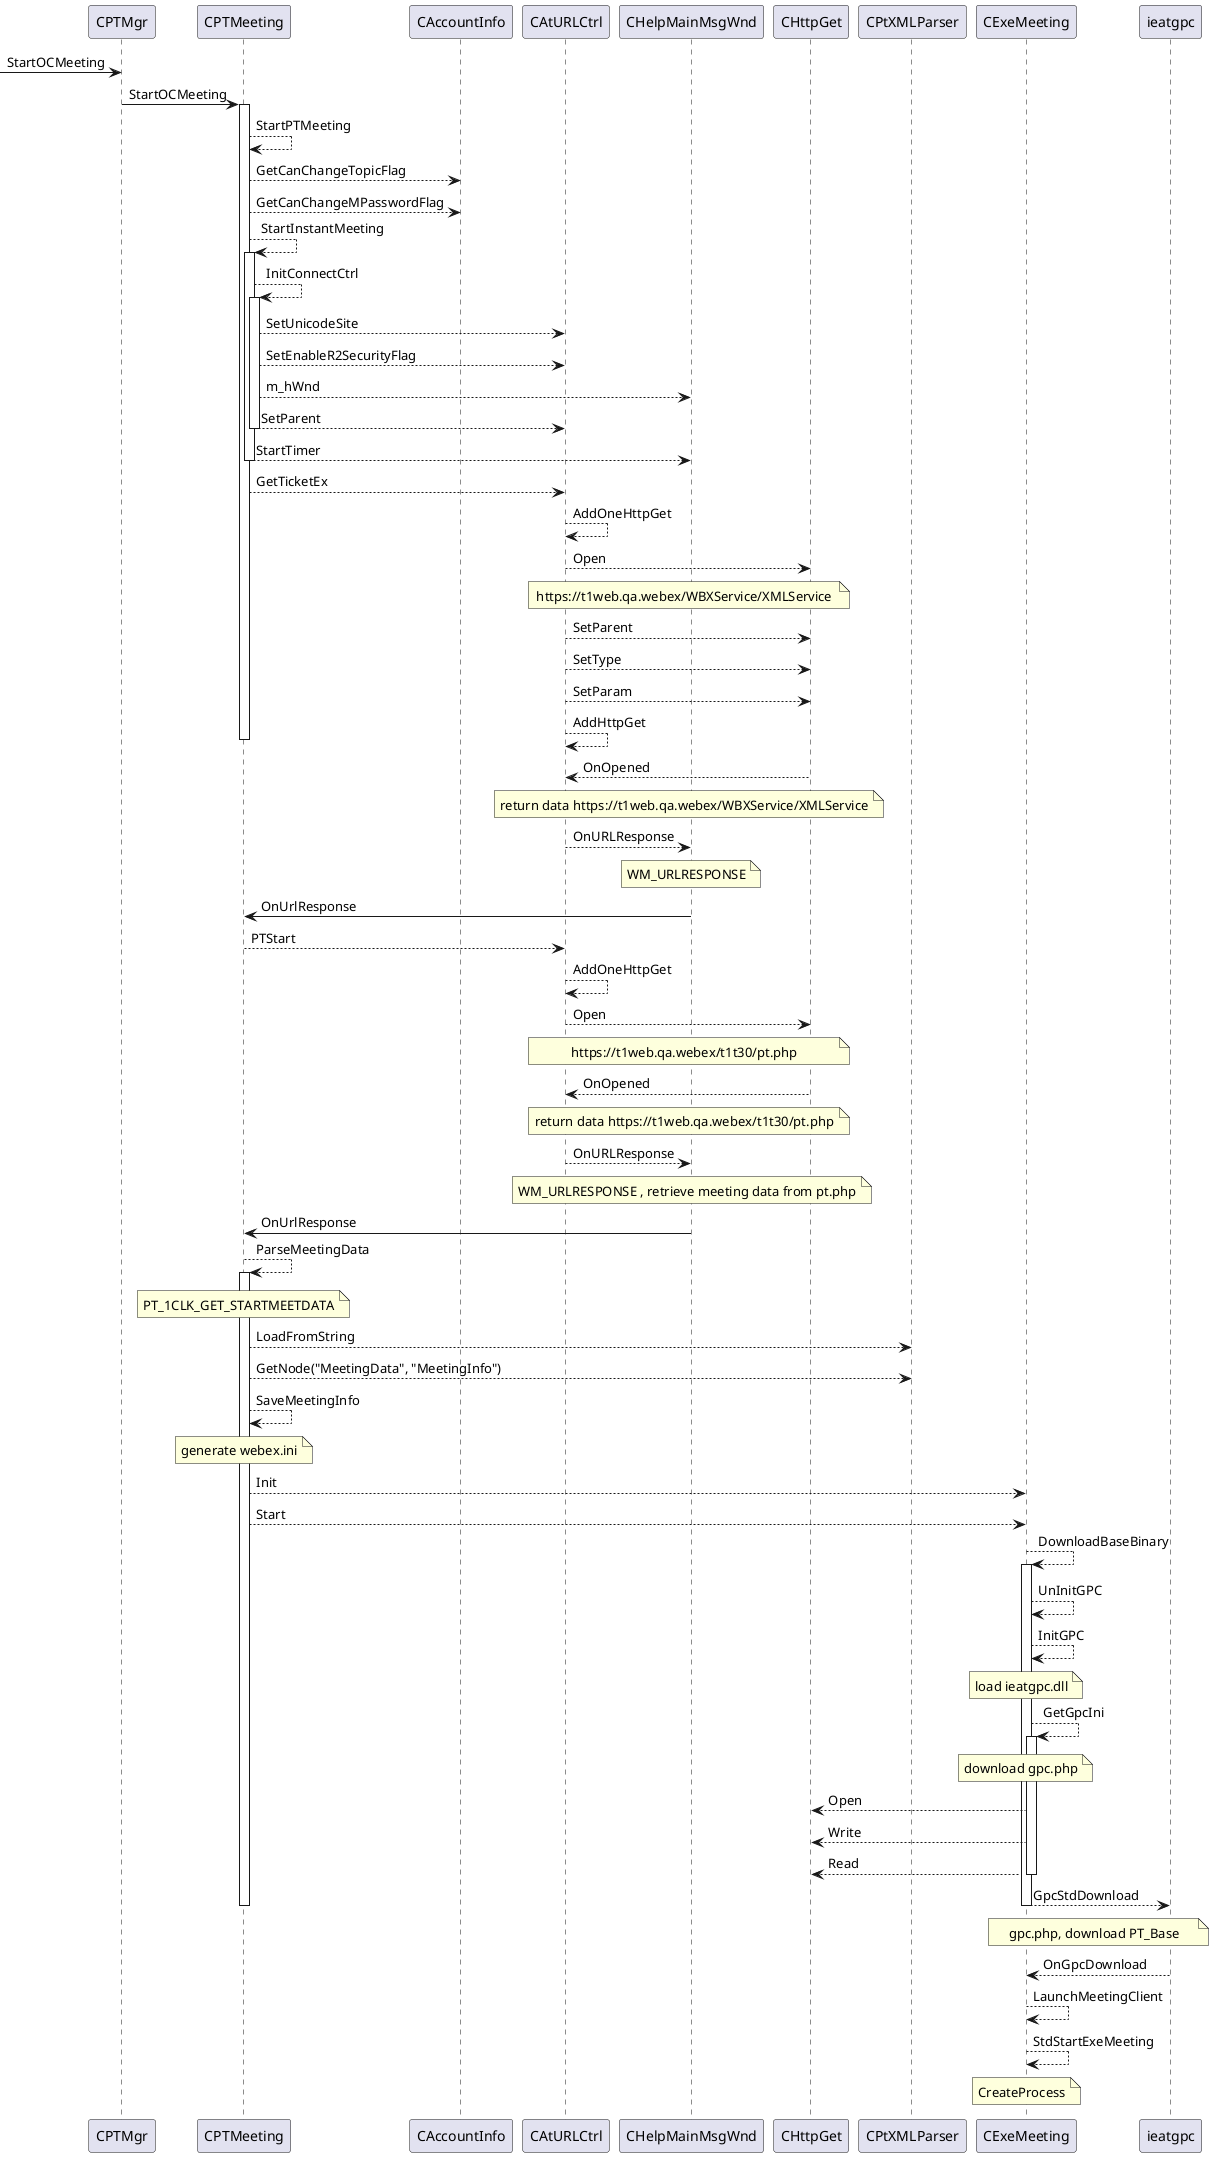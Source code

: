 @startuml

participant CPTMgr
participant CPTMeeting
participant CAccountInfo
participant CAtURLCtrl
participant CHelpMainMsgWnd
participant CHttpGet

participant CPtXMLParser
participant CExeMeeting
participant ieatgpc


[-> CPTMgr : StartOCMeeting
CPTMgr -> CPTMeeting : StartOCMeeting
activate CPTMeeting
CPTMeeting --> CPTMeeting : StartPTMeeting
CPTMeeting --> CAccountInfo : GetCanChangeTopicFlag
CPTMeeting --> CAccountInfo : GetCanChangeMPasswordFlag
CPTMeeting --> CPTMeeting : StartInstantMeeting
activate CPTMeeting
CPTMeeting --> CPTMeeting : InitConnectCtrl
activate CPTMeeting
CPTMeeting --> CAtURLCtrl : SetUnicodeSite
CPTMeeting --> CAtURLCtrl : SetEnableR2SecurityFlag
CPTMeeting --> CHelpMainMsgWnd : m_hWnd
CPTMeeting --> CAtURLCtrl : SetParent
deactivate CPTMeeting
CPTMeeting --> CHelpMainMsgWnd : StartTimer
deactivate CPTMeeting
CPTMeeting --> CAtURLCtrl : GetTicketEx
CAtURLCtrl --> CAtURLCtrl : AddOneHttpGet
CAtURLCtrl --> CHttpGet : Open
note over CAtURLCtrl, CHttpGet : https://t1web.qa.webex/WBXService/XMLService
CAtURLCtrl --> CHttpGet : SetParent
CAtURLCtrl --> CHttpGet : SetType
CAtURLCtrl --> CHttpGet : SetParam
CAtURLCtrl --> CAtURLCtrl : AddHttpGet
deactivate CPTMeeting

CHttpGet --> CAtURLCtrl : OnOpened
note over CAtURLCtrl, CHttpGet : return data https://t1web.qa.webex/WBXService/XMLService
CAtURLCtrl --> CHelpMainMsgWnd : OnURLResponse
note over CHelpMainMsgWnd : WM_URLRESPONSE 
CHelpMainMsgWnd -> CPTMeeting : OnUrlResponse
CPTMeeting --> CAtURLCtrl : PTStart
CAtURLCtrl --> CAtURLCtrl : AddOneHttpGet
CAtURLCtrl --> CHttpGet : Open
note over CAtURLCtrl, CHttpGet : https://t1web.qa.webex/t1t30/pt.php
CHttpGet --> CAtURLCtrl : OnOpened
note over CAtURLCtrl, CHttpGet : return data https://t1web.qa.webex/t1t30/pt.php
CAtURLCtrl --> CHelpMainMsgWnd : OnURLResponse
note over CHelpMainMsgWnd : WM_URLRESPONSE , retrieve meeting data from pt.php
CHelpMainMsgWnd -> CPTMeeting : OnUrlResponse
CPTMeeting --> CPTMeeting : ParseMeetingData
note over CPTMeeting : PT_1CLK_GET_STARTMEETDATA
activate CPTMeeting
CPTMeeting --> CPtXMLParser : LoadFromString
CPTMeeting --> CPtXMLParser : GetNode("MeetingData", "MeetingInfo")
CPTMeeting --> CPTMeeting : SaveMeetingInfo
note over CPTMeeting : generate webex.ini

CPTMeeting --> CExeMeeting : Init
CPTMeeting --> CExeMeeting : Start
CExeMeeting --> CExeMeeting : DownloadBaseBinary
activate CExeMeeting
CExeMeeting --> CExeMeeting : UnInitGPC
CExeMeeting --> CExeMeeting : InitGPC
note over CExeMeeting : load ieatgpc.dll
CExeMeeting --> CExeMeeting : GetGpcIni
note over CExeMeeting : download gpc.php
activate CExeMeeting
CExeMeeting --> CHttpGet : Open
CExeMeeting --> CHttpGet : Write
CExeMeeting --> CHttpGet : Read
deactivate CExeMeeting
CExeMeeting --> ieatgpc : GpcStdDownload
note over CExeMeeting, ieatgpc : gpc.php, download PT_Base
deactivate CExeMeeting
deactivate CPTMeeting

ieatgpc --> CExeMeeting : OnGpcDownload
CExeMeeting --> CExeMeeting : LaunchMeetingClient
CExeMeeting --> CExeMeeting : StdStartExeMeeting
note over CExeMeeting : CreateProcess

@enduml
